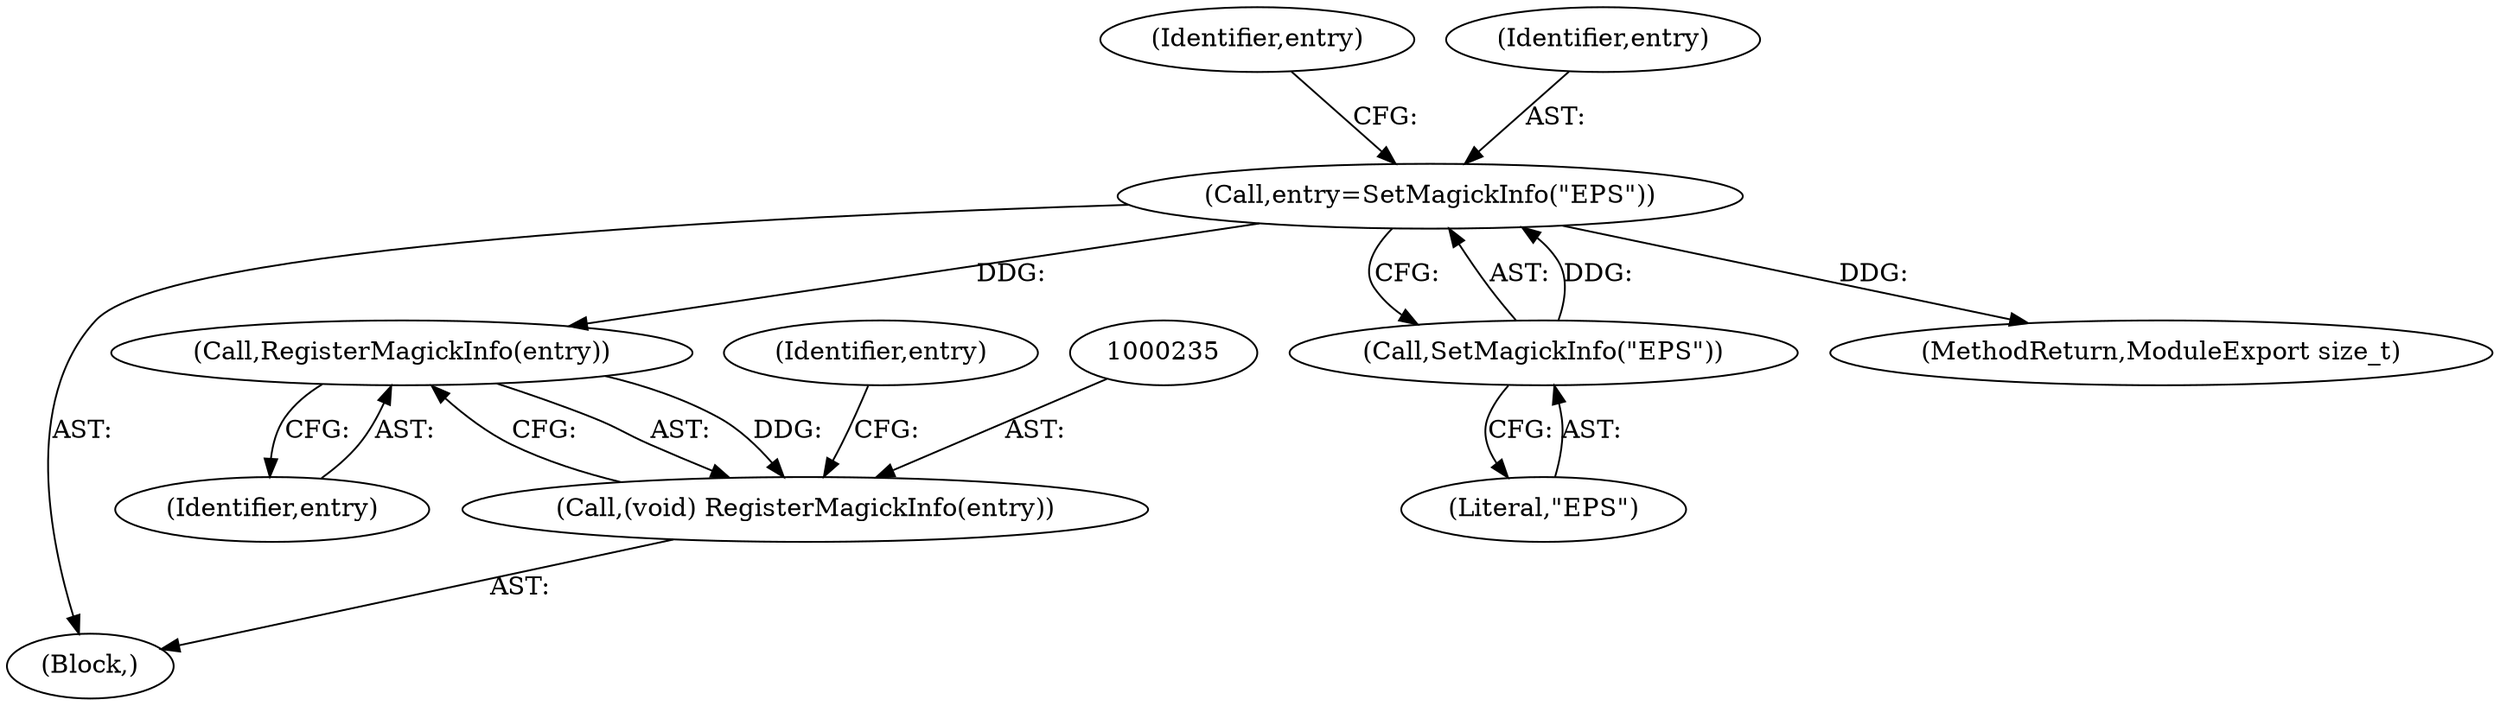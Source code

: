 digraph "0_ImageMagick_8598a497e2d1f556a34458cf54b40ba40674734c_0@pointer" {
"1000236" [label="(Call,RegisterMagickInfo(entry))"];
"1000171" [label="(Call,entry=SetMagickInfo(\"EPS\"))"];
"1000173" [label="(Call,SetMagickInfo(\"EPS\"))"];
"1000234" [label="(Call,(void) RegisterMagickInfo(entry))"];
"1000177" [label="(Identifier,entry)"];
"1000234" [label="(Call,(void) RegisterMagickInfo(entry))"];
"1000171" [label="(Call,entry=SetMagickInfo(\"EPS\"))"];
"1000174" [label="(Literal,\"EPS\")"];
"1000436" [label="(MethodReturn,ModuleExport size_t)"];
"1000236" [label="(Call,RegisterMagickInfo(entry))"];
"1000102" [label="(Block,)"];
"1000172" [label="(Identifier,entry)"];
"1000239" [label="(Identifier,entry)"];
"1000173" [label="(Call,SetMagickInfo(\"EPS\"))"];
"1000237" [label="(Identifier,entry)"];
"1000236" -> "1000234"  [label="AST: "];
"1000236" -> "1000237"  [label="CFG: "];
"1000237" -> "1000236"  [label="AST: "];
"1000234" -> "1000236"  [label="CFG: "];
"1000236" -> "1000234"  [label="DDG: "];
"1000171" -> "1000236"  [label="DDG: "];
"1000171" -> "1000102"  [label="AST: "];
"1000171" -> "1000173"  [label="CFG: "];
"1000172" -> "1000171"  [label="AST: "];
"1000173" -> "1000171"  [label="AST: "];
"1000177" -> "1000171"  [label="CFG: "];
"1000171" -> "1000436"  [label="DDG: "];
"1000173" -> "1000171"  [label="DDG: "];
"1000173" -> "1000174"  [label="CFG: "];
"1000174" -> "1000173"  [label="AST: "];
"1000234" -> "1000102"  [label="AST: "];
"1000235" -> "1000234"  [label="AST: "];
"1000239" -> "1000234"  [label="CFG: "];
}
